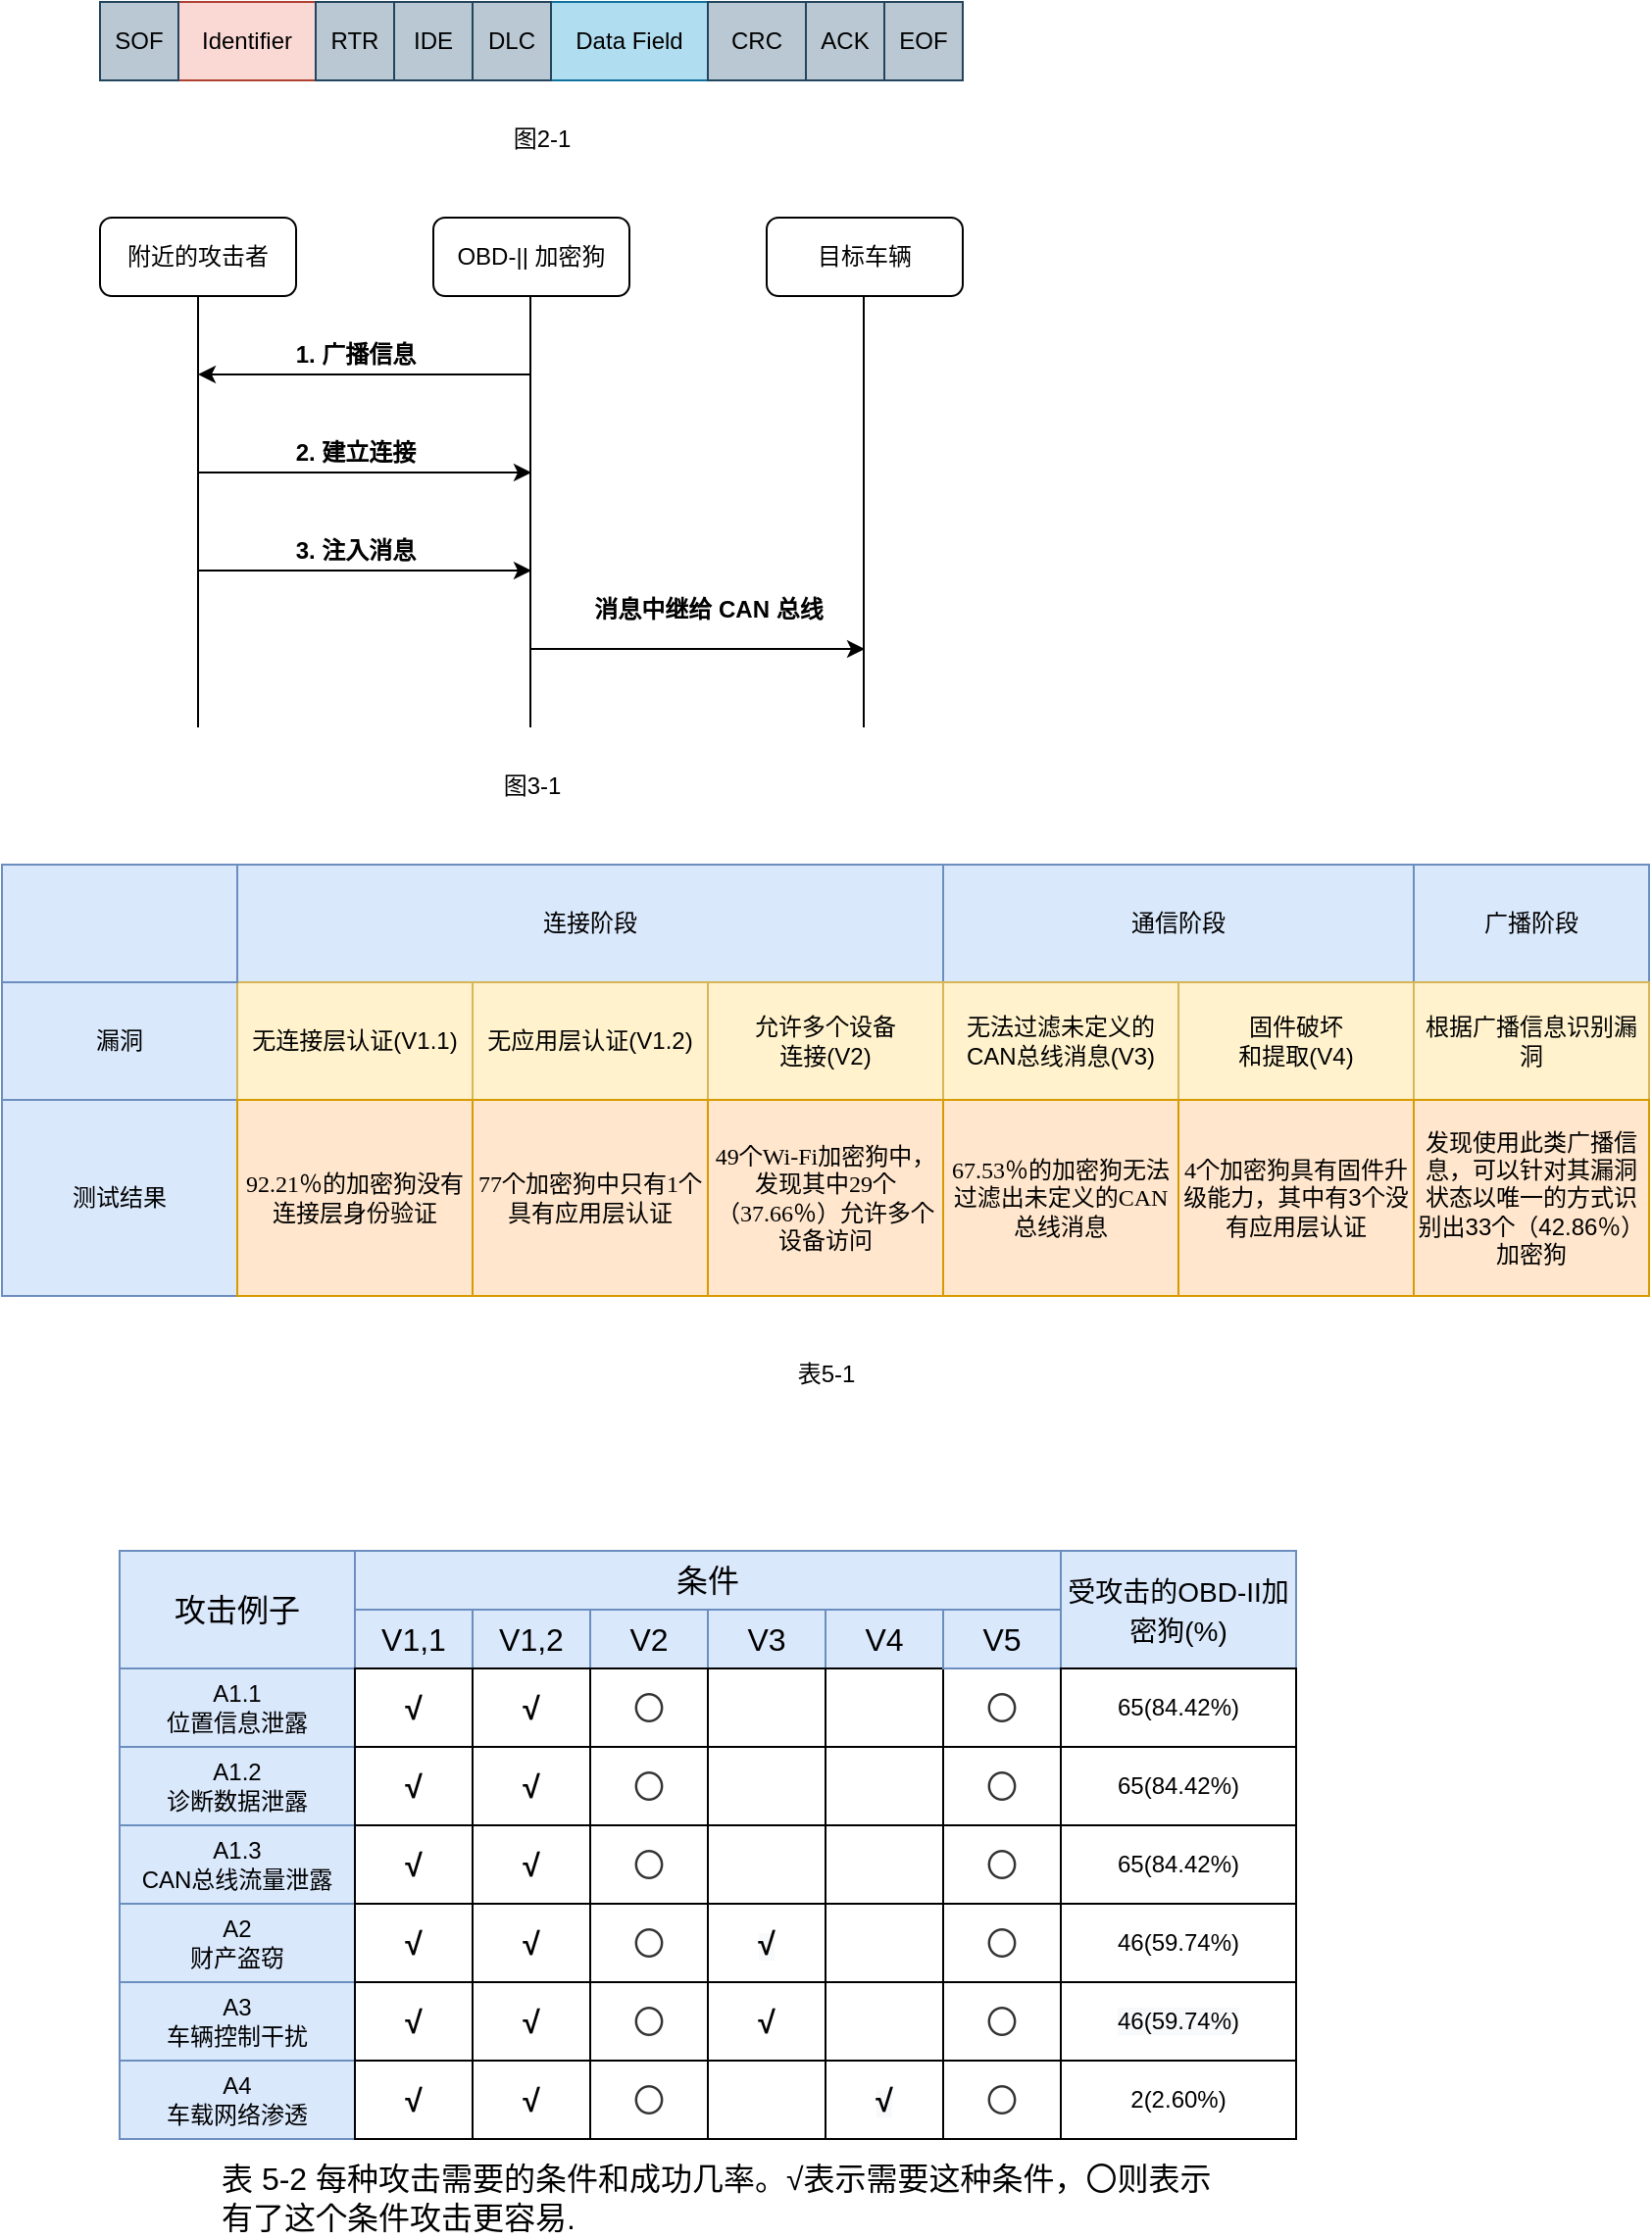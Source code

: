 <mxfile version="14.2.6" type="github">
  <diagram id="NZmnoHppKEA7yZiFLUxY" name="Page-1">
    <mxGraphModel dx="1038" dy="580" grid="1" gridSize="10" guides="1" tooltips="1" connect="1" arrows="1" fold="1" page="1" pageScale="1" pageWidth="827" pageHeight="1169" math="0" shadow="0">
      <root>
        <mxCell id="0" />
        <mxCell id="1" parent="0" />
        <mxCell id="kOJkTiRPp7qeT44bq7To-1" value="ACK" style="rounded=0;whiteSpace=wrap;html=1;align=center;fillColor=#bac8d3;strokeColor=#23445d;" parent="1" vertex="1">
          <mxGeometry x="460" y="70" width="40" height="40" as="geometry" />
        </mxCell>
        <mxCell id="kOJkTiRPp7qeT44bq7To-2" value="CRC" style="rounded=0;whiteSpace=wrap;html=1;" parent="1" vertex="1">
          <mxGeometry x="410" y="70" width="50" height="40" as="geometry" />
        </mxCell>
        <mxCell id="kOJkTiRPp7qeT44bq7To-3" value="Data Field" style="rounded=0;whiteSpace=wrap;html=1;fillColor=#b1ddf0;strokeColor=#10739e;" parent="1" vertex="1">
          <mxGeometry x="330" y="70" width="80" height="40" as="geometry" />
        </mxCell>
        <mxCell id="kOJkTiRPp7qeT44bq7To-4" value="DLC" style="rounded=0;whiteSpace=wrap;html=1;" parent="1" vertex="1">
          <mxGeometry x="290" y="70" width="40" height="40" as="geometry" />
        </mxCell>
        <mxCell id="kOJkTiRPp7qeT44bq7To-5" value="IDE" style="rounded=0;whiteSpace=wrap;html=1;" parent="1" vertex="1">
          <mxGeometry x="250" y="70" width="40" height="40" as="geometry" />
        </mxCell>
        <mxCell id="kOJkTiRPp7qeT44bq7To-6" value="RTR" style="rounded=0;whiteSpace=wrap;html=1;" parent="1" vertex="1">
          <mxGeometry x="210" y="70" width="40" height="40" as="geometry" />
        </mxCell>
        <mxCell id="kOJkTiRPp7qeT44bq7To-7" value="Identifier" style="rounded=0;whiteSpace=wrap;html=1;fillColor=#fad9d5;strokeColor=#ae4132;" parent="1" vertex="1">
          <mxGeometry x="140" y="70" width="70" height="40" as="geometry" />
        </mxCell>
        <mxCell id="kOJkTiRPp7qeT44bq7To-8" value="SOF" style="rounded=0;whiteSpace=wrap;html=1;fillColor=#bac8d3;strokeColor=#23445d;" parent="1" vertex="1">
          <mxGeometry x="100" y="70" width="40" height="40" as="geometry" />
        </mxCell>
        <mxCell id="kOJkTiRPp7qeT44bq7To-9" value="EOF" style="rounded=0;whiteSpace=wrap;html=1;fillColor=#bac8d3;strokeColor=#23445d;" parent="1" vertex="1">
          <mxGeometry x="500" y="70" width="40" height="40" as="geometry" />
        </mxCell>
        <mxCell id="kOJkTiRPp7qeT44bq7To-10" value="RTR" style="rounded=0;whiteSpace=wrap;html=1;fillColor=#bac8d3;strokeColor=#23445d;" parent="1" vertex="1">
          <mxGeometry x="210" y="70" width="40" height="40" as="geometry" />
        </mxCell>
        <mxCell id="kOJkTiRPp7qeT44bq7To-11" value="IDE" style="rounded=0;whiteSpace=wrap;html=1;fillColor=#bac8d3;strokeColor=#23445d;" parent="1" vertex="1">
          <mxGeometry x="250" y="70" width="40" height="40" as="geometry" />
        </mxCell>
        <mxCell id="kOJkTiRPp7qeT44bq7To-12" value="DLC" style="rounded=0;whiteSpace=wrap;html=1;fillColor=#bac8d3;strokeColor=#23445d;" parent="1" vertex="1">
          <mxGeometry x="290" y="70" width="40" height="40" as="geometry" />
        </mxCell>
        <mxCell id="kOJkTiRPp7qeT44bq7To-13" value="CRC" style="rounded=0;whiteSpace=wrap;html=1;fillColor=#bac8d3;strokeColor=#23445d;" parent="1" vertex="1">
          <mxGeometry x="410" y="70" width="50" height="40" as="geometry" />
        </mxCell>
        <mxCell id="kOJkTiRPp7qeT44bq7To-14" value="图2-1" style="text;html=1;align=center;verticalAlign=middle;resizable=0;points=[];autosize=1;" parent="1" vertex="1">
          <mxGeometry x="300" y="130" width="50" height="20" as="geometry" />
        </mxCell>
        <mxCell id="ySkVc8_IrI0fRccdwOmt-1" value="附近的攻击者" style="rounded=1;whiteSpace=wrap;html=1;" parent="1" vertex="1">
          <mxGeometry x="100" y="180" width="100" height="40" as="geometry" />
        </mxCell>
        <mxCell id="ySkVc8_IrI0fRccdwOmt-2" value="OBD-|| 加密狗" style="rounded=1;whiteSpace=wrap;html=1;" parent="1" vertex="1">
          <mxGeometry x="270" y="180" width="100" height="40" as="geometry" />
        </mxCell>
        <mxCell id="ySkVc8_IrI0fRccdwOmt-3" value="目标车辆" style="rounded=1;whiteSpace=wrap;html=1;" parent="1" vertex="1">
          <mxGeometry x="440" y="180" width="100" height="40" as="geometry" />
        </mxCell>
        <mxCell id="ySkVc8_IrI0fRccdwOmt-4" value="" style="endArrow=none;html=1;entryX=0.5;entryY=1;entryDx=0;entryDy=0;" parent="1" target="ySkVc8_IrI0fRccdwOmt-1" edge="1">
          <mxGeometry width="50" height="50" relative="1" as="geometry">
            <mxPoint x="150" y="440" as="sourcePoint" />
            <mxPoint x="180" y="270" as="targetPoint" />
          </mxGeometry>
        </mxCell>
        <mxCell id="ySkVc8_IrI0fRccdwOmt-5" value="" style="endArrow=none;html=1;entryX=0.5;entryY=1;entryDx=0;entryDy=0;" parent="1" edge="1">
          <mxGeometry width="50" height="50" relative="1" as="geometry">
            <mxPoint x="489.5" y="440" as="sourcePoint" />
            <mxPoint x="489.5" y="220" as="targetPoint" />
          </mxGeometry>
        </mxCell>
        <mxCell id="ySkVc8_IrI0fRccdwOmt-6" value="" style="endArrow=none;html=1;entryX=0.5;entryY=1;entryDx=0;entryDy=0;" parent="1" edge="1">
          <mxGeometry width="50" height="50" relative="1" as="geometry">
            <mxPoint x="319.5" y="440" as="sourcePoint" />
            <mxPoint x="319.5" y="220" as="targetPoint" />
          </mxGeometry>
        </mxCell>
        <mxCell id="ySkVc8_IrI0fRccdwOmt-7" value="" style="endArrow=classic;html=1;" parent="1" edge="1">
          <mxGeometry width="50" height="50" relative="1" as="geometry">
            <mxPoint x="320" y="260" as="sourcePoint" />
            <mxPoint x="150" y="260" as="targetPoint" />
          </mxGeometry>
        </mxCell>
        <mxCell id="ySkVc8_IrI0fRccdwOmt-8" value="&lt;b&gt;1. 广播信息&lt;/b&gt;" style="text;html=1;align=center;verticalAlign=middle;resizable=0;points=[];autosize=1;" parent="1" vertex="1">
          <mxGeometry x="190" y="240" width="80" height="20" as="geometry" />
        </mxCell>
        <mxCell id="ySkVc8_IrI0fRccdwOmt-9" value="" style="endArrow=classic;html=1;" parent="1" edge="1">
          <mxGeometry width="50" height="50" relative="1" as="geometry">
            <mxPoint x="150" y="310" as="sourcePoint" />
            <mxPoint x="320" y="310" as="targetPoint" />
          </mxGeometry>
        </mxCell>
        <mxCell id="ySkVc8_IrI0fRccdwOmt-10" value="" style="endArrow=classic;html=1;" parent="1" edge="1">
          <mxGeometry width="50" height="50" relative="1" as="geometry">
            <mxPoint x="150" y="360" as="sourcePoint" />
            <mxPoint x="320" y="360" as="targetPoint" />
          </mxGeometry>
        </mxCell>
        <mxCell id="ySkVc8_IrI0fRccdwOmt-11" value="" style="endArrow=classic;html=1;" parent="1" edge="1">
          <mxGeometry width="50" height="50" relative="1" as="geometry">
            <mxPoint x="320" y="400" as="sourcePoint" />
            <mxPoint x="490" y="400" as="targetPoint" />
          </mxGeometry>
        </mxCell>
        <mxCell id="ySkVc8_IrI0fRccdwOmt-12" value="&lt;b&gt;2. 建立连接&lt;/b&gt;" style="text;html=1;align=center;verticalAlign=middle;resizable=0;points=[];autosize=1;" parent="1" vertex="1">
          <mxGeometry x="190" y="290" width="80" height="20" as="geometry" />
        </mxCell>
        <mxCell id="ySkVc8_IrI0fRccdwOmt-13" value="&lt;b&gt;3. 注入消息&lt;/b&gt;" style="text;html=1;align=center;verticalAlign=middle;resizable=0;points=[];autosize=1;" parent="1" vertex="1">
          <mxGeometry x="190" y="340" width="80" height="20" as="geometry" />
        </mxCell>
        <mxCell id="ySkVc8_IrI0fRccdwOmt-14" value="&lt;b&gt;消息中继给 CAN 总线&lt;/b&gt;" style="text;html=1;align=center;verticalAlign=middle;resizable=0;points=[];autosize=1;" parent="1" vertex="1">
          <mxGeometry x="345" y="370" width="130" height="20" as="geometry" />
        </mxCell>
        <mxCell id="ySkVc8_IrI0fRccdwOmt-15" value="图3-1" style="text;html=1;align=center;verticalAlign=middle;resizable=0;points=[];autosize=1;" parent="1" vertex="1">
          <mxGeometry x="295" y="460" width="50" height="20" as="geometry" />
        </mxCell>
        <mxCell id="ySkVc8_IrI0fRccdwOmt-16" value="连接阶段" style="rounded=0;whiteSpace=wrap;html=1;fillColor=#dae8fc;strokeColor=#6c8ebf;" parent="1" vertex="1">
          <mxGeometry x="170" y="510" width="360" height="60" as="geometry" />
        </mxCell>
        <mxCell id="ySkVc8_IrI0fRccdwOmt-17" value="通信阶段" style="rounded=0;whiteSpace=wrap;html=1;fillColor=#dae8fc;strokeColor=#6c8ebf;" parent="1" vertex="1">
          <mxGeometry x="530" y="510" width="240" height="60" as="geometry" />
        </mxCell>
        <mxCell id="ySkVc8_IrI0fRccdwOmt-18" value="广播阶段" style="rounded=0;whiteSpace=wrap;html=1;fillColor=#dae8fc;strokeColor=#6c8ebf;" parent="1" vertex="1">
          <mxGeometry x="770" y="510" width="120" height="60" as="geometry" />
        </mxCell>
        <mxCell id="ySkVc8_IrI0fRccdwOmt-19" value="漏洞" style="rounded=0;whiteSpace=wrap;html=1;fillColor=#dae8fc;strokeColor=#6c8ebf;" parent="1" vertex="1">
          <mxGeometry x="50" y="570" width="120" height="60" as="geometry" />
        </mxCell>
        <mxCell id="ySkVc8_IrI0fRccdwOmt-20" value="测试结果" style="rounded=0;whiteSpace=wrap;html=1;fillColor=#dae8fc;strokeColor=#6c8ebf;" parent="1" vertex="1">
          <mxGeometry x="50" y="630" width="120" height="100" as="geometry" />
        </mxCell>
        <mxCell id="ySkVc8_IrI0fRccdwOmt-21" value="无连接层认证(V1.1)" style="rounded=0;whiteSpace=wrap;html=1;fillColor=#fff2cc;strokeColor=#d6b656;" parent="1" vertex="1">
          <mxGeometry x="170" y="570" width="120" height="60" as="geometry" />
        </mxCell>
        <mxCell id="ySkVc8_IrI0fRccdwOmt-22" value="无应用层认证(V1.2)" style="rounded=0;whiteSpace=wrap;html=1;fillColor=#fff2cc;strokeColor=#d6b656;" parent="1" vertex="1">
          <mxGeometry x="290" y="570" width="120" height="60" as="geometry" />
        </mxCell>
        <mxCell id="ySkVc8_IrI0fRccdwOmt-23" value="无法过滤未定义的CAN总线消息(V3)" style="rounded=0;whiteSpace=wrap;html=1;fillColor=#fff2cc;strokeColor=#d6b656;" parent="1" vertex="1">
          <mxGeometry x="530" y="570" width="120" height="60" as="geometry" />
        </mxCell>
        <mxCell id="ySkVc8_IrI0fRccdwOmt-24" value="允许多个设备&lt;br&gt;连接(V2)" style="rounded=0;whiteSpace=wrap;html=1;fillColor=#fff2cc;strokeColor=#d6b656;" parent="1" vertex="1">
          <mxGeometry x="410" y="570" width="120" height="60" as="geometry" />
        </mxCell>
        <mxCell id="ySkVc8_IrI0fRccdwOmt-25" value="固件破坏&lt;br&gt;和提取(V4)" style="rounded=0;whiteSpace=wrap;html=1;fillColor=#fff2cc;strokeColor=#d6b656;" parent="1" vertex="1">
          <mxGeometry x="650" y="570" width="120" height="60" as="geometry" />
        </mxCell>
        <mxCell id="ySkVc8_IrI0fRccdwOmt-26" value="根据广播信息识别漏洞" style="rounded=0;whiteSpace=wrap;html=1;fillColor=#fff2cc;strokeColor=#d6b656;" parent="1" vertex="1">
          <mxGeometry x="770" y="570" width="120" height="60" as="geometry" />
        </mxCell>
        <mxCell id="ySkVc8_IrI0fRccdwOmt-27" value="&lt;span style=&quot;font-family: &amp;#34;calibri&amp;#34;&quot;&gt;&lt;font style=&quot;font-size: 12px&quot;&gt;92.21％的加密狗没有连接层身份验证&lt;/font&gt;&lt;/span&gt;" style="rounded=0;whiteSpace=wrap;html=1;align=center;fillColor=#ffe6cc;strokeColor=#d79b00;" parent="1" vertex="1">
          <mxGeometry x="170" y="630" width="120" height="100" as="geometry" />
        </mxCell>
        <mxCell id="ySkVc8_IrI0fRccdwOmt-28" value="&lt;span style=&quot;font-family: &amp;#34;calibri&amp;#34;&quot;&gt;77个加密狗中只有1个具有应用层认证&lt;/span&gt;" style="rounded=0;whiteSpace=wrap;html=1;align=center;fillColor=#ffe6cc;strokeColor=#d79b00;" parent="1" vertex="1">
          <mxGeometry x="290" y="630" width="120" height="100" as="geometry" />
        </mxCell>
        <mxCell id="ySkVc8_IrI0fRccdwOmt-29" value="&lt;p style=&quot;margin-top: 0pt ; margin-bottom: 0pt ; margin-left: 0in ; direction: ltr ; unicode-bidi: embed ; word-break: normal&quot;&gt;&lt;span style=&quot;font-family: &amp;#34;calibri&amp;#34;&quot;&gt;49个Wi-Fi加密狗中，发现其中29个（37.66％）允许多个设备访问&lt;/span&gt;&lt;/p&gt;" style="rounded=0;whiteSpace=wrap;html=1;align=center;fillColor=#ffe6cc;strokeColor=#d79b00;" parent="1" vertex="1">
          <mxGeometry x="410" y="630" width="120" height="100" as="geometry" />
        </mxCell>
        <mxCell id="ySkVc8_IrI0fRccdwOmt-30" value="&lt;p style=&quot;margin-top: 0pt ; margin-bottom: 0pt ; margin-left: 0in ; direction: ltr ; unicode-bidi: embed ; word-break: normal&quot;&gt;&lt;span style=&quot;font-family: &amp;#34;calibri&amp;#34;&quot;&gt;67.53％的加密狗无法过滤出未定义的CAN总线消息&lt;/span&gt;&lt;/p&gt;" style="rounded=0;whiteSpace=wrap;html=1;align=center;fillColor=#ffe6cc;strokeColor=#d79b00;" parent="1" vertex="1">
          <mxGeometry x="530" y="630" width="120" height="100" as="geometry" />
        </mxCell>
        <mxCell id="ySkVc8_IrI0fRccdwOmt-31" value="&lt;p style=&quot;margin-top: 0pt ; margin-bottom: 0pt ; margin-left: 0in ; direction: ltr ; unicode-bidi: embed ; word-break: normal&quot;&gt;&lt;span style=&quot;font-family: &amp;#34;calibri&amp;#34;&quot;&gt;4&lt;/span&gt;&lt;span&gt;个加密狗具有固件升级能力，其中有3个没有应用层认证&lt;/span&gt;&lt;/p&gt;" style="rounded=0;whiteSpace=wrap;html=1;align=center;fillColor=#ffe6cc;strokeColor=#d79b00;" parent="1" vertex="1">
          <mxGeometry x="650" y="630" width="120" height="100" as="geometry" />
        </mxCell>
        <mxCell id="ySkVc8_IrI0fRccdwOmt-32" value="&lt;p style=&quot;margin-top: 0pt ; margin-bottom: 0pt ; margin-left: 0in ; direction: ltr ; unicode-bidi: embed ; word-break: normal&quot;&gt;&lt;span&gt;发现使用此类广播信息，可以针对其漏洞状态以唯一的方式识别出33个（42.86％）加密狗&lt;/span&gt;&lt;/p&gt;" style="rounded=0;whiteSpace=wrap;html=1;align=center;fillColor=#ffe6cc;strokeColor=#d79b00;" parent="1" vertex="1">
          <mxGeometry x="770" y="630" width="120" height="100" as="geometry" />
        </mxCell>
        <mxCell id="ySkVc8_IrI0fRccdwOmt-33" value="" style="rounded=0;whiteSpace=wrap;html=1;fillColor=#dae8fc;strokeColor=#6c8ebf;" parent="1" vertex="1">
          <mxGeometry x="50" y="510" width="120" height="60" as="geometry" />
        </mxCell>
        <mxCell id="ySkVc8_IrI0fRccdwOmt-34" value="表5-1" style="text;html=1;align=center;verticalAlign=middle;resizable=0;points=[];autosize=1;" parent="1" vertex="1">
          <mxGeometry x="445" y="760" width="50" height="20" as="geometry" />
        </mxCell>
        <mxCell id="4W0_pIrMN_NgV_ENmgh_-1" value="V1,1" style="rounded=0;whiteSpace=wrap;html=1;fillColor=#dae8fc;strokeColor=#6c8ebf;fontSize=16;" vertex="1" parent="1">
          <mxGeometry x="230" y="890" width="60" height="30" as="geometry" />
        </mxCell>
        <mxCell id="4W0_pIrMN_NgV_ENmgh_-2" value="A1.1&lt;br&gt;位置信息泄露" style="rounded=0;whiteSpace=wrap;html=1;fillColor=#dae8fc;strokeColor=#6c8ebf;" vertex="1" parent="1">
          <mxGeometry x="110" y="920" width="120" height="40" as="geometry" />
        </mxCell>
        <mxCell id="4W0_pIrMN_NgV_ENmgh_-3" value="攻击例子" style="rounded=0;whiteSpace=wrap;html=1;fillColor=#dae8fc;strokeColor=#6c8ebf;fontSize=16;" vertex="1" parent="1">
          <mxGeometry x="110" y="860" width="120" height="60" as="geometry" />
        </mxCell>
        <mxCell id="4W0_pIrMN_NgV_ENmgh_-4" value="条件" style="rounded=0;whiteSpace=wrap;html=1;fillColor=#dae8fc;strokeColor=#6c8ebf;fontSize=16;" vertex="1" parent="1">
          <mxGeometry x="230" y="860" width="360" height="30" as="geometry" />
        </mxCell>
        <mxCell id="4W0_pIrMN_NgV_ENmgh_-5" value="V1,2" style="rounded=0;whiteSpace=wrap;html=1;fillColor=#dae8fc;strokeColor=#6c8ebf;fontSize=16;" vertex="1" parent="1">
          <mxGeometry x="290" y="890" width="60" height="30" as="geometry" />
        </mxCell>
        <mxCell id="4W0_pIrMN_NgV_ENmgh_-6" value="V2" style="rounded=0;whiteSpace=wrap;html=1;fillColor=#dae8fc;strokeColor=#6c8ebf;fontSize=16;" vertex="1" parent="1">
          <mxGeometry x="350" y="890" width="60" height="30" as="geometry" />
        </mxCell>
        <mxCell id="4W0_pIrMN_NgV_ENmgh_-7" value="V3" style="rounded=0;whiteSpace=wrap;html=1;fillColor=#dae8fc;strokeColor=#6c8ebf;fontSize=16;" vertex="1" parent="1">
          <mxGeometry x="410" y="890" width="60" height="30" as="geometry" />
        </mxCell>
        <mxCell id="4W0_pIrMN_NgV_ENmgh_-8" value="V4" style="rounded=0;whiteSpace=wrap;html=1;fillColor=#dae8fc;strokeColor=#6c8ebf;fontSize=16;" vertex="1" parent="1">
          <mxGeometry x="470" y="890" width="60" height="30" as="geometry" />
        </mxCell>
        <mxCell id="4W0_pIrMN_NgV_ENmgh_-9" value="A2&lt;br&gt;财产盗窃" style="rounded=0;whiteSpace=wrap;html=1;fillColor=#dae8fc;strokeColor=#6c8ebf;" vertex="1" parent="1">
          <mxGeometry x="110" y="1040" width="120" height="40" as="geometry" />
        </mxCell>
        <mxCell id="4W0_pIrMN_NgV_ENmgh_-10" value="A1.3&lt;br&gt;CAN总线流量泄露" style="rounded=0;whiteSpace=wrap;html=1;fillColor=#dae8fc;strokeColor=#6c8ebf;" vertex="1" parent="1">
          <mxGeometry x="110" y="1000" width="120" height="40" as="geometry" />
        </mxCell>
        <mxCell id="4W0_pIrMN_NgV_ENmgh_-11" value="A1.2&lt;br&gt;诊断数据泄露" style="rounded=0;whiteSpace=wrap;html=1;fillColor=#dae8fc;strokeColor=#6c8ebf;" vertex="1" parent="1">
          <mxGeometry x="110" y="960" width="120" height="40" as="geometry" />
        </mxCell>
        <mxCell id="4W0_pIrMN_NgV_ENmgh_-12" value="A3&lt;br&gt;车辆控制干扰" style="rounded=0;whiteSpace=wrap;html=1;fillColor=#dae8fc;strokeColor=#6c8ebf;" vertex="1" parent="1">
          <mxGeometry x="110" y="1080" width="120" height="40" as="geometry" />
        </mxCell>
        <mxCell id="4W0_pIrMN_NgV_ENmgh_-13" value="A4&lt;br&gt;车载网络渗透" style="rounded=0;whiteSpace=wrap;html=1;fillColor=#dae8fc;strokeColor=#6c8ebf;" vertex="1" parent="1">
          <mxGeometry x="110" y="1120" width="120" height="40" as="geometry" />
        </mxCell>
        <mxCell id="4W0_pIrMN_NgV_ENmgh_-14" value="&lt;b&gt;&lt;font style=&quot;font-size: 16px&quot;&gt;√&lt;/font&gt;&lt;/b&gt;" style="rounded=0;whiteSpace=wrap;html=1;" vertex="1" parent="1">
          <mxGeometry x="230" y="920" width="60" height="40" as="geometry" />
        </mxCell>
        <mxCell id="4W0_pIrMN_NgV_ENmgh_-15" value="" style="rounded=0;whiteSpace=wrap;html=1;" vertex="1" parent="1">
          <mxGeometry x="410" y="920" width="60" height="40" as="geometry" />
        </mxCell>
        <mxCell id="4W0_pIrMN_NgV_ENmgh_-16" value="&lt;span style=&quot;color: rgb(51 , 51 , 51) ; font-family: &amp;#34;pingfang sc&amp;#34; , &amp;#34;lantinghei sc&amp;#34; , &amp;#34;microsoft yahei&amp;#34; , &amp;#34;arial&amp;#34; , , sans-serif , &amp;#34;tahoma&amp;#34; ; font-size: 16px ; background-color: rgb(255 , 255 , 255)&quot;&gt;〇&lt;/span&gt;" style="rounded=0;whiteSpace=wrap;html=1;" vertex="1" parent="1">
          <mxGeometry x="350" y="920" width="60" height="40" as="geometry" />
        </mxCell>
        <mxCell id="4W0_pIrMN_NgV_ENmgh_-17" value="&lt;b&gt;&lt;font style=&quot;font-size: 16px&quot;&gt;√&lt;/font&gt;&lt;/b&gt;" style="rounded=0;whiteSpace=wrap;html=1;" vertex="1" parent="1">
          <mxGeometry x="230" y="960" width="60" height="40" as="geometry" />
        </mxCell>
        <mxCell id="4W0_pIrMN_NgV_ENmgh_-18" value="" style="rounded=0;whiteSpace=wrap;html=1;" vertex="1" parent="1">
          <mxGeometry x="410" y="960" width="60" height="40" as="geometry" />
        </mxCell>
        <mxCell id="4W0_pIrMN_NgV_ENmgh_-19" value="&lt;span style=&quot;color: rgb(51 , 51 , 51) ; font-size: 16px ; background-color: rgb(255 , 255 , 255)&quot;&gt;〇&lt;/span&gt;" style="rounded=0;whiteSpace=wrap;html=1;" vertex="1" parent="1">
          <mxGeometry x="350" y="960" width="60" height="40" as="geometry" />
        </mxCell>
        <mxCell id="4W0_pIrMN_NgV_ENmgh_-20" value="&lt;b&gt;&lt;font style=&quot;font-size: 16px&quot;&gt;√&lt;/font&gt;&lt;/b&gt;" style="rounded=0;whiteSpace=wrap;html=1;" vertex="1" parent="1">
          <mxGeometry x="230" y="1000" width="60" height="40" as="geometry" />
        </mxCell>
        <mxCell id="4W0_pIrMN_NgV_ENmgh_-21" value="" style="rounded=0;whiteSpace=wrap;html=1;" vertex="1" parent="1">
          <mxGeometry x="410" y="1000" width="60" height="40" as="geometry" />
        </mxCell>
        <mxCell id="4W0_pIrMN_NgV_ENmgh_-22" value="&lt;span style=&quot;color: rgb(51 , 51 , 51) ; font-size: 16px ; background-color: rgb(255 , 255 , 255)&quot;&gt;〇&lt;/span&gt;" style="rounded=0;whiteSpace=wrap;html=1;" vertex="1" parent="1">
          <mxGeometry x="350" y="1000" width="60" height="40" as="geometry" />
        </mxCell>
        <mxCell id="4W0_pIrMN_NgV_ENmgh_-23" value="&lt;b&gt;&lt;font style=&quot;font-size: 16px&quot;&gt;√&lt;/font&gt;&lt;/b&gt;" style="rounded=0;whiteSpace=wrap;html=1;" vertex="1" parent="1">
          <mxGeometry x="230" y="1040" width="60" height="40" as="geometry" />
        </mxCell>
        <mxCell id="4W0_pIrMN_NgV_ENmgh_-24" value="&#xa;&#xa;&lt;b style=&quot;color: rgb(0, 0, 0); font-family: helvetica; font-size: 12px; font-style: normal; letter-spacing: normal; text-align: center; text-indent: 0px; text-transform: none; word-spacing: 0px; background-color: rgb(248, 249, 250);&quot;&gt;&lt;font style=&quot;font-size: 16px&quot;&gt;√&lt;/font&gt;&lt;/b&gt;&#xa;&#xa;" style="rounded=0;whiteSpace=wrap;html=1;" vertex="1" parent="1">
          <mxGeometry x="410" y="1040" width="60" height="40" as="geometry" />
        </mxCell>
        <mxCell id="4W0_pIrMN_NgV_ENmgh_-25" value="&lt;span style=&quot;color: rgb(51 , 51 , 51) ; font-size: 16px ; background-color: rgb(255 , 255 , 255)&quot;&gt;〇&lt;/span&gt;" style="rounded=0;whiteSpace=wrap;html=1;" vertex="1" parent="1">
          <mxGeometry x="350" y="1040" width="60" height="40" as="geometry" />
        </mxCell>
        <mxCell id="4W0_pIrMN_NgV_ENmgh_-26" value="&lt;b&gt;&lt;font style=&quot;font-size: 16px&quot;&gt;√&lt;/font&gt;&lt;/b&gt;" style="rounded=0;whiteSpace=wrap;html=1;" vertex="1" parent="1">
          <mxGeometry x="230" y="1080" width="60" height="40" as="geometry" />
        </mxCell>
        <mxCell id="4W0_pIrMN_NgV_ENmgh_-27" value="&lt;b&gt;&lt;font style=&quot;font-size: 16px&quot;&gt;√&lt;/font&gt;&lt;/b&gt;" style="rounded=0;whiteSpace=wrap;html=1;" vertex="1" parent="1">
          <mxGeometry x="410" y="1080" width="60" height="40" as="geometry" />
        </mxCell>
        <mxCell id="4W0_pIrMN_NgV_ENmgh_-28" value="&lt;span style=&quot;color: rgb(51 , 51 , 51) ; font-size: 16px ; background-color: rgb(255 , 255 , 255)&quot;&gt;〇&lt;/span&gt;" style="rounded=0;whiteSpace=wrap;html=1;" vertex="1" parent="1">
          <mxGeometry x="350" y="1080" width="60" height="40" as="geometry" />
        </mxCell>
        <mxCell id="4W0_pIrMN_NgV_ENmgh_-29" value="&lt;b&gt;&lt;font style=&quot;font-size: 16px&quot;&gt;√&lt;/font&gt;&lt;/b&gt;" style="rounded=0;whiteSpace=wrap;html=1;" vertex="1" parent="1">
          <mxGeometry x="230" y="1120" width="60" height="40" as="geometry" />
        </mxCell>
        <mxCell id="4W0_pIrMN_NgV_ENmgh_-30" value="" style="rounded=0;whiteSpace=wrap;html=1;" vertex="1" parent="1">
          <mxGeometry x="410" y="1120" width="60" height="40" as="geometry" />
        </mxCell>
        <mxCell id="4W0_pIrMN_NgV_ENmgh_-31" value="&lt;span style=&quot;color: rgb(51 , 51 , 51) ; font-size: 16px ; background-color: rgb(255 , 255 , 255)&quot;&gt;〇&lt;/span&gt;" style="rounded=0;whiteSpace=wrap;html=1;" vertex="1" parent="1">
          <mxGeometry x="350" y="1120" width="60" height="40" as="geometry" />
        </mxCell>
        <mxCell id="4W0_pIrMN_NgV_ENmgh_-32" value="&lt;b&gt;&lt;font style=&quot;font-size: 16px&quot;&gt;√&lt;/font&gt;&lt;/b&gt;" style="rounded=0;whiteSpace=wrap;html=1;" vertex="1" parent="1">
          <mxGeometry x="290" y="920" width="60" height="40" as="geometry" />
        </mxCell>
        <mxCell id="4W0_pIrMN_NgV_ENmgh_-33" value="&lt;b&gt;&lt;font style=&quot;font-size: 16px&quot;&gt;√&lt;/font&gt;&lt;/b&gt;" style="rounded=0;whiteSpace=wrap;html=1;" vertex="1" parent="1">
          <mxGeometry x="290" y="960" width="60" height="40" as="geometry" />
        </mxCell>
        <mxCell id="4W0_pIrMN_NgV_ENmgh_-34" value="&lt;b&gt;&lt;font style=&quot;font-size: 16px&quot;&gt;√&lt;/font&gt;&lt;/b&gt;" style="rounded=0;whiteSpace=wrap;html=1;" vertex="1" parent="1">
          <mxGeometry x="290" y="1000" width="60" height="40" as="geometry" />
        </mxCell>
        <mxCell id="4W0_pIrMN_NgV_ENmgh_-35" value="&lt;b&gt;&lt;font style=&quot;font-size: 16px&quot;&gt;√&lt;/font&gt;&lt;/b&gt;" style="rounded=0;whiteSpace=wrap;html=1;" vertex="1" parent="1">
          <mxGeometry x="290" y="1040" width="60" height="40" as="geometry" />
        </mxCell>
        <mxCell id="4W0_pIrMN_NgV_ENmgh_-36" value="&lt;b&gt;&lt;font style=&quot;font-size: 16px&quot;&gt;√&lt;/font&gt;&lt;/b&gt;" style="rounded=0;whiteSpace=wrap;html=1;" vertex="1" parent="1">
          <mxGeometry x="290" y="1080" width="60" height="40" as="geometry" />
        </mxCell>
        <mxCell id="4W0_pIrMN_NgV_ENmgh_-37" value="&lt;b&gt;&lt;font style=&quot;font-size: 16px&quot;&gt;√&lt;/font&gt;&lt;/b&gt;" style="rounded=0;whiteSpace=wrap;html=1;" vertex="1" parent="1">
          <mxGeometry x="290" y="1120" width="60" height="40" as="geometry" />
        </mxCell>
        <mxCell id="4W0_pIrMN_NgV_ENmgh_-38" value="" style="rounded=0;whiteSpace=wrap;html=1;" vertex="1" parent="1">
          <mxGeometry x="470" y="920" width="60" height="40" as="geometry" />
        </mxCell>
        <mxCell id="4W0_pIrMN_NgV_ENmgh_-39" value="" style="rounded=0;whiteSpace=wrap;html=1;" vertex="1" parent="1">
          <mxGeometry x="470" y="960" width="60" height="40" as="geometry" />
        </mxCell>
        <mxCell id="4W0_pIrMN_NgV_ENmgh_-40" value="" style="rounded=0;whiteSpace=wrap;html=1;" vertex="1" parent="1">
          <mxGeometry x="470" y="1000" width="60" height="40" as="geometry" />
        </mxCell>
        <mxCell id="4W0_pIrMN_NgV_ENmgh_-41" value="" style="rounded=0;whiteSpace=wrap;html=1;" vertex="1" parent="1">
          <mxGeometry x="470" y="1040" width="60" height="40" as="geometry" />
        </mxCell>
        <mxCell id="4W0_pIrMN_NgV_ENmgh_-42" value="" style="rounded=0;whiteSpace=wrap;html=1;" vertex="1" parent="1">
          <mxGeometry x="470" y="1080" width="60" height="40" as="geometry" />
        </mxCell>
        <mxCell id="4W0_pIrMN_NgV_ENmgh_-43" value="&#xa;&#xa;&lt;b style=&quot;color: rgb(0, 0, 0); font-family: helvetica; font-size: 12px; font-style: normal; letter-spacing: normal; text-align: center; text-indent: 0px; text-transform: none; word-spacing: 0px; background-color: rgb(248, 249, 250);&quot;&gt;&lt;font style=&quot;font-size: 16px&quot;&gt;√&lt;/font&gt;&lt;/b&gt;&#xa;&#xa;" style="rounded=0;whiteSpace=wrap;html=1;" vertex="1" parent="1">
          <mxGeometry x="470" y="1120" width="60" height="40" as="geometry" />
        </mxCell>
        <mxCell id="4W0_pIrMN_NgV_ENmgh_-44" value="&lt;span style=&quot;color: rgb(51 , 51 , 51) ; font-family: &amp;#34;pingfang sc&amp;#34; , &amp;#34;lantinghei sc&amp;#34; , &amp;#34;microsoft yahei&amp;#34; , &amp;#34;arial&amp;#34; , , sans-serif , &amp;#34;tahoma&amp;#34; ; font-size: 16px ; background-color: rgb(255 , 255 , 255)&quot;&gt;〇&lt;/span&gt;" style="rounded=0;whiteSpace=wrap;html=1;" vertex="1" parent="1">
          <mxGeometry x="530" y="920" width="60" height="40" as="geometry" />
        </mxCell>
        <mxCell id="4W0_pIrMN_NgV_ENmgh_-45" value="&lt;span style=&quot;color: rgb(51 , 51 , 51) ; font-size: 16px ; background-color: rgb(255 , 255 , 255)&quot;&gt;〇&lt;/span&gt;" style="rounded=0;whiteSpace=wrap;html=1;" vertex="1" parent="1">
          <mxGeometry x="530" y="960" width="60" height="40" as="geometry" />
        </mxCell>
        <mxCell id="4W0_pIrMN_NgV_ENmgh_-46" value="&lt;span style=&quot;color: rgb(51 , 51 , 51) ; font-size: 16px ; background-color: rgb(255 , 255 , 255)&quot;&gt;〇&lt;/span&gt;" style="rounded=0;whiteSpace=wrap;html=1;" vertex="1" parent="1">
          <mxGeometry x="530" y="1000" width="60" height="40" as="geometry" />
        </mxCell>
        <mxCell id="4W0_pIrMN_NgV_ENmgh_-47" value="&lt;span style=&quot;color: rgb(51 , 51 , 51) ; font-size: 16px ; background-color: rgb(255 , 255 , 255)&quot;&gt;〇&lt;/span&gt;" style="rounded=0;whiteSpace=wrap;html=1;" vertex="1" parent="1">
          <mxGeometry x="530" y="1040" width="60" height="40" as="geometry" />
        </mxCell>
        <mxCell id="4W0_pIrMN_NgV_ENmgh_-48" value="&lt;span style=&quot;color: rgb(51 , 51 , 51) ; font-size: 16px ; background-color: rgb(255 , 255 , 255)&quot;&gt;〇&lt;/span&gt;" style="rounded=0;whiteSpace=wrap;html=1;" vertex="1" parent="1">
          <mxGeometry x="530" y="1080" width="60" height="40" as="geometry" />
        </mxCell>
        <mxCell id="4W0_pIrMN_NgV_ENmgh_-49" value="&lt;span style=&quot;color: rgb(51 , 51 , 51) ; font-size: 16px ; background-color: rgb(255 , 255 , 255)&quot;&gt;〇&lt;/span&gt;" style="rounded=0;whiteSpace=wrap;html=1;" vertex="1" parent="1">
          <mxGeometry x="530" y="1120" width="60" height="40" as="geometry" />
        </mxCell>
        <mxCell id="4W0_pIrMN_NgV_ENmgh_-50" value="V5" style="rounded=0;whiteSpace=wrap;html=1;fillColor=#dae8fc;strokeColor=#6c8ebf;fontSize=16;" vertex="1" parent="1">
          <mxGeometry x="530" y="890" width="60" height="30" as="geometry" />
        </mxCell>
        <mxCell id="4W0_pIrMN_NgV_ENmgh_-51" value="&lt;font style=&quot;font-size: 14px&quot;&gt;受攻击的OBD-II&lt;span&gt;加密狗(%)&lt;/span&gt;&lt;/font&gt;" style="rounded=0;whiteSpace=wrap;html=1;fillColor=#dae8fc;strokeColor=#6c8ebf;fontSize=16;" vertex="1" parent="1">
          <mxGeometry x="590" y="860" width="120" height="60" as="geometry" />
        </mxCell>
        <mxCell id="4W0_pIrMN_NgV_ENmgh_-52" value="65(84.42%)" style="rounded=0;whiteSpace=wrap;html=1;" vertex="1" parent="1">
          <mxGeometry x="590" y="920" width="120" height="40" as="geometry" />
        </mxCell>
        <mxCell id="4W0_pIrMN_NgV_ENmgh_-53" value="&lt;span&gt;65(84.42%)&lt;/span&gt;" style="rounded=0;whiteSpace=wrap;html=1;" vertex="1" parent="1">
          <mxGeometry x="590" y="960" width="120" height="40" as="geometry" />
        </mxCell>
        <mxCell id="4W0_pIrMN_NgV_ENmgh_-54" value="&lt;span&gt;65(84.42%)&lt;/span&gt;" style="rounded=0;whiteSpace=wrap;html=1;" vertex="1" parent="1">
          <mxGeometry x="590" y="1000" width="120" height="40" as="geometry" />
        </mxCell>
        <mxCell id="4W0_pIrMN_NgV_ENmgh_-55" value="46(59.74%)" style="rounded=0;whiteSpace=wrap;html=1;" vertex="1" parent="1">
          <mxGeometry x="590" y="1040" width="120" height="40" as="geometry" />
        </mxCell>
        <mxCell id="4W0_pIrMN_NgV_ENmgh_-56" value="&#xa;&#xa;&lt;span style=&quot;color: rgb(0, 0, 0); font-family: helvetica; font-size: 12px; font-style: normal; font-weight: 400; letter-spacing: normal; text-align: center; text-indent: 0px; text-transform: none; word-spacing: 0px; background-color: rgb(248, 249, 250); display: inline; float: none;&quot;&gt;46(59.74%)&lt;/span&gt;&#xa;&#xa;" style="rounded=0;whiteSpace=wrap;html=1;" vertex="1" parent="1">
          <mxGeometry x="590" y="1080" width="120" height="40" as="geometry" />
        </mxCell>
        <mxCell id="4W0_pIrMN_NgV_ENmgh_-57" value="2(2.60%)" style="rounded=0;whiteSpace=wrap;html=1;" vertex="1" parent="1">
          <mxGeometry x="590" y="1120" width="120" height="40" as="geometry" />
        </mxCell>
        <mxCell id="4W0_pIrMN_NgV_ENmgh_-58" value="表 5-2 每种攻击需要的条件和成功几率。√表示需要这种条件，〇则表示&lt;br&gt;有了这个条件攻击更容易." style="text;html=1;align=left;verticalAlign=middle;resizable=0;points=[];autosize=1;fontSize=16;" vertex="1" parent="1">
          <mxGeometry x="160" y="1170" width="520" height="40" as="geometry" />
        </mxCell>
      </root>
    </mxGraphModel>
  </diagram>
</mxfile>
